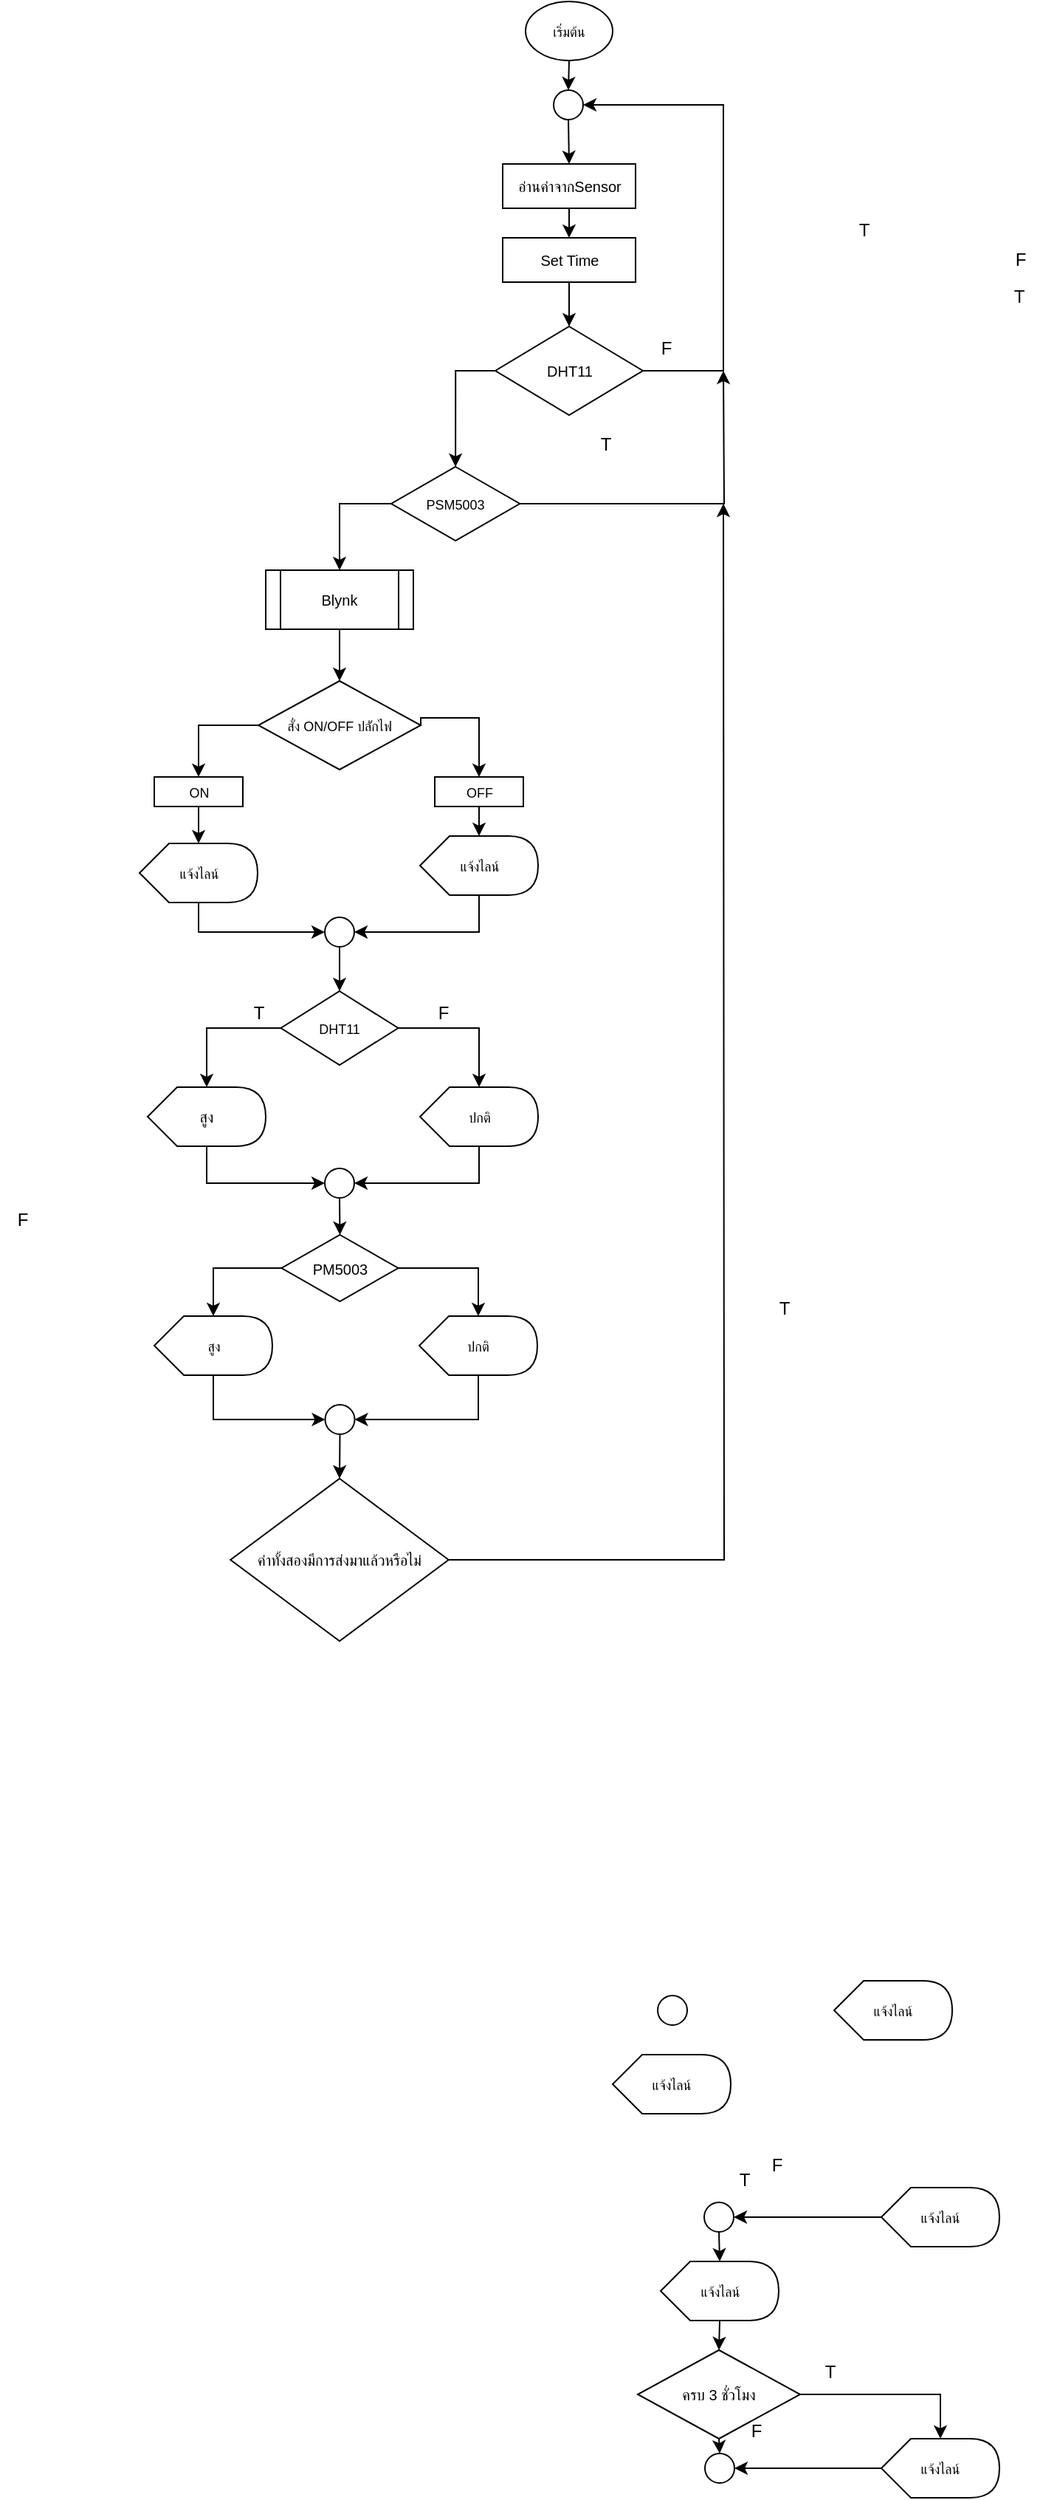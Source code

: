 <mxfile version="24.0.5" type="github">
  <diagram name="หน้า-1" id="D38iJYiWYoByJKxBrV8E">
    <mxGraphModel dx="1843" dy="746" grid="1" gridSize="10" guides="1" tooltips="1" connect="1" arrows="1" fold="1" page="1" pageScale="1" pageWidth="827" pageHeight="1169" math="0" shadow="0">
      <root>
        <mxCell id="0" />
        <mxCell id="1" parent="0" />
        <mxCell id="itMPRGRReH19wazTR6ho-6" style="edgeStyle=orthogonalEdgeStyle;rounded=0;orthogonalLoop=1;jettySize=auto;html=1;exitX=0.5;exitY=1;exitDx=0;exitDy=0;entryX=0.5;entryY=0;entryDx=0;entryDy=0;" parent="1" source="itMPRGRReH19wazTR6ho-1" target="itMPRGRReH19wazTR6ho-2" edge="1">
          <mxGeometry relative="1" as="geometry" />
        </mxCell>
        <mxCell id="itMPRGRReH19wazTR6ho-1" value="&lt;font style=&quot;font-size: 9px;&quot;&gt;เริ่มต้น&lt;/font&gt;" style="ellipse;whiteSpace=wrap;html=1;" parent="1" vertex="1">
          <mxGeometry x="406" width="59" height="40" as="geometry" />
        </mxCell>
        <mxCell id="kBjb4BSSJKRSB1lDl4Vc-3" style="edgeStyle=orthogonalEdgeStyle;rounded=0;orthogonalLoop=1;jettySize=auto;html=1;exitX=0.5;exitY=1;exitDx=0;exitDy=0;entryX=0.5;entryY=0;entryDx=0;entryDy=0;" edge="1" parent="1" source="itMPRGRReH19wazTR6ho-2" target="itMPRGRReH19wazTR6ho-10">
          <mxGeometry relative="1" as="geometry" />
        </mxCell>
        <mxCell id="itMPRGRReH19wazTR6ho-2" value="" style="ellipse;whiteSpace=wrap;html=1;aspect=fixed;" parent="1" vertex="1">
          <mxGeometry x="425" y="60" width="20" height="20" as="geometry" />
        </mxCell>
        <mxCell id="kBjb4BSSJKRSB1lDl4Vc-25" style="edgeStyle=orthogonalEdgeStyle;rounded=0;orthogonalLoop=1;jettySize=auto;html=1;exitX=0.5;exitY=1;exitDx=0;exitDy=0;entryX=0.5;entryY=0;entryDx=0;entryDy=0;" edge="1" parent="1" source="itMPRGRReH19wazTR6ho-3" target="kBjb4BSSJKRSB1lDl4Vc-22">
          <mxGeometry relative="1" as="geometry" />
        </mxCell>
        <mxCell id="itMPRGRReH19wazTR6ho-3" value="&lt;font size=&quot;1&quot;&gt;Blynk&lt;/font&gt;" style="shape=process;whiteSpace=wrap;html=1;backgroundOutline=1;" parent="1" vertex="1">
          <mxGeometry x="230" y="385" width="100" height="40" as="geometry" />
        </mxCell>
        <mxCell id="kBjb4BSSJKRSB1lDl4Vc-5" style="edgeStyle=orthogonalEdgeStyle;rounded=0;orthogonalLoop=1;jettySize=auto;html=1;exitX=0.5;exitY=1;exitDx=0;exitDy=0;entryX=0.5;entryY=0;entryDx=0;entryDy=0;" edge="1" parent="1" source="itMPRGRReH19wazTR6ho-10" target="kBjb4BSSJKRSB1lDl4Vc-4">
          <mxGeometry relative="1" as="geometry" />
        </mxCell>
        <mxCell id="itMPRGRReH19wazTR6ho-10" value="&lt;font size=&quot;1&quot;&gt;อ่านค่าจากSensor&lt;/font&gt;" style="rounded=0;whiteSpace=wrap;html=1;" parent="1" vertex="1">
          <mxGeometry x="390.5" y="110" width="90" height="30" as="geometry" />
        </mxCell>
        <mxCell id="kBjb4BSSJKRSB1lDl4Vc-118" style="edgeStyle=orthogonalEdgeStyle;rounded=0;orthogonalLoop=1;jettySize=auto;html=1;exitX=1;exitY=0.5;exitDx=0;exitDy=0;" edge="1" parent="1" source="itMPRGRReH19wazTR6ho-18">
          <mxGeometry relative="1" as="geometry">
            <mxPoint x="540" y="250" as="targetPoint" />
          </mxGeometry>
        </mxCell>
        <mxCell id="kBjb4BSSJKRSB1lDl4Vc-131" style="edgeStyle=orthogonalEdgeStyle;rounded=0;orthogonalLoop=1;jettySize=auto;html=1;exitX=0;exitY=0.5;exitDx=0;exitDy=0;entryX=0.5;entryY=0;entryDx=0;entryDy=0;" edge="1" parent="1" source="itMPRGRReH19wazTR6ho-18" target="itMPRGRReH19wazTR6ho-3">
          <mxGeometry relative="1" as="geometry" />
        </mxCell>
        <mxCell id="itMPRGRReH19wazTR6ho-18" value="&lt;font style=&quot;font-size: 9px;&quot;&gt;PSM5003&lt;/font&gt;" style="rhombus;whiteSpace=wrap;html=1;" parent="1" vertex="1">
          <mxGeometry x="315" y="315" width="87.12" height="50" as="geometry" />
        </mxCell>
        <mxCell id="kBjb4BSSJKRSB1lDl4Vc-102" style="edgeStyle=orthogonalEdgeStyle;rounded=0;orthogonalLoop=1;jettySize=auto;html=1;exitX=1;exitY=0.5;exitDx=0;exitDy=0;entryX=1;entryY=0.5;entryDx=0;entryDy=0;" edge="1" parent="1" source="itMPRGRReH19wazTR6ho-20" target="itMPRGRReH19wazTR6ho-2">
          <mxGeometry relative="1" as="geometry">
            <Array as="points">
              <mxPoint x="540" y="250" />
              <mxPoint x="540" y="70" />
            </Array>
          </mxGeometry>
        </mxCell>
        <mxCell id="kBjb4BSSJKRSB1lDl4Vc-130" style="edgeStyle=orthogonalEdgeStyle;rounded=0;orthogonalLoop=1;jettySize=auto;html=1;exitX=0;exitY=0.5;exitDx=0;exitDy=0;entryX=0.5;entryY=0;entryDx=0;entryDy=0;" edge="1" parent="1" source="itMPRGRReH19wazTR6ho-20" target="itMPRGRReH19wazTR6ho-18">
          <mxGeometry relative="1" as="geometry" />
        </mxCell>
        <mxCell id="itMPRGRReH19wazTR6ho-20" value="&lt;font size=&quot;1&quot;&gt;DHT11&lt;/font&gt;" style="rhombus;whiteSpace=wrap;html=1;" parent="1" vertex="1">
          <mxGeometry x="385.5" y="220" width="100" height="60" as="geometry" />
        </mxCell>
        <mxCell id="itMPRGRReH19wazTR6ho-49" value="T" style="text;html=1;align=center;verticalAlign=middle;resizable=0;points=[];autosize=1;strokeColor=none;fillColor=none;" parent="1" vertex="1">
          <mxGeometry x="209.5" y="670" width="30" height="30" as="geometry" />
        </mxCell>
        <mxCell id="itMPRGRReH19wazTR6ho-50" value="F" style="text;html=1;align=center;verticalAlign=middle;resizable=0;points=[];autosize=1;strokeColor=none;fillColor=none;" parent="1" vertex="1">
          <mxGeometry x="485.5" y="220" width="30" height="30" as="geometry" />
        </mxCell>
        <mxCell id="itMPRGRReH19wazTR6ho-51" value="F" style="text;html=1;align=center;verticalAlign=middle;resizable=0;points=[];autosize=1;strokeColor=none;fillColor=none;" parent="1" vertex="1">
          <mxGeometry x="335" y="670" width="30" height="30" as="geometry" />
        </mxCell>
        <mxCell id="itMPRGRReH19wazTR6ho-78" value="F" style="text;html=1;align=center;verticalAlign=middle;resizable=0;points=[];autosize=1;strokeColor=none;fillColor=none;" parent="1" vertex="1">
          <mxGeometry x="50" y="810" width="30" height="30" as="geometry" />
        </mxCell>
        <mxCell id="itMPRGRReH19wazTR6ho-81" value="T" style="text;html=1;align=center;verticalAlign=middle;resizable=0;points=[];autosize=1;strokeColor=none;fillColor=none;" parent="1" vertex="1">
          <mxGeometry x="620" y="140" width="30" height="30" as="geometry" />
        </mxCell>
        <mxCell id="kBjb4BSSJKRSB1lDl4Vc-6" style="edgeStyle=orthogonalEdgeStyle;rounded=0;orthogonalLoop=1;jettySize=auto;html=1;exitX=0.5;exitY=1;exitDx=0;exitDy=0;entryX=0.5;entryY=0;entryDx=0;entryDy=0;" edge="1" parent="1" source="kBjb4BSSJKRSB1lDl4Vc-4" target="itMPRGRReH19wazTR6ho-20">
          <mxGeometry relative="1" as="geometry" />
        </mxCell>
        <mxCell id="kBjb4BSSJKRSB1lDl4Vc-4" value="&lt;font size=&quot;1&quot;&gt;Set Time&lt;/font&gt;" style="rounded=0;whiteSpace=wrap;html=1;" vertex="1" parent="1">
          <mxGeometry x="390.5" y="160" width="90" height="30" as="geometry" />
        </mxCell>
        <mxCell id="kBjb4BSSJKRSB1lDl4Vc-113" style="edgeStyle=orthogonalEdgeStyle;rounded=0;orthogonalLoop=1;jettySize=auto;html=1;exitX=0;exitY=0;exitDx=40;exitDy=40;exitPerimeter=0;entryX=0;entryY=0.5;entryDx=0;entryDy=0;" edge="1" parent="1" source="kBjb4BSSJKRSB1lDl4Vc-8" target="kBjb4BSSJKRSB1lDl4Vc-111">
          <mxGeometry relative="1" as="geometry" />
        </mxCell>
        <mxCell id="kBjb4BSSJKRSB1lDl4Vc-8" value="&lt;font size=&quot;1&quot;&gt;สูง&lt;/font&gt;" style="shape=display;whiteSpace=wrap;html=1;" vertex="1" parent="1">
          <mxGeometry x="150" y="735" width="80" height="40" as="geometry" />
        </mxCell>
        <mxCell id="kBjb4BSSJKRSB1lDl4Vc-114" style="edgeStyle=orthogonalEdgeStyle;rounded=0;orthogonalLoop=1;jettySize=auto;html=1;exitX=0;exitY=0;exitDx=40;exitDy=40;exitPerimeter=0;entryX=1;entryY=0.5;entryDx=0;entryDy=0;" edge="1" parent="1" source="kBjb4BSSJKRSB1lDl4Vc-19" target="kBjb4BSSJKRSB1lDl4Vc-111">
          <mxGeometry relative="1" as="geometry" />
        </mxCell>
        <mxCell id="kBjb4BSSJKRSB1lDl4Vc-19" value="&lt;font style=&quot;font-size: 9px;&quot;&gt;ปกติ&lt;/font&gt;" style="shape=display;whiteSpace=wrap;html=1;" vertex="1" parent="1">
          <mxGeometry x="334.5" y="735" width="80" height="40" as="geometry" />
        </mxCell>
        <mxCell id="kBjb4BSSJKRSB1lDl4Vc-37" style="edgeStyle=orthogonalEdgeStyle;rounded=0;orthogonalLoop=1;jettySize=auto;html=1;exitX=0;exitY=0.5;exitDx=0;exitDy=0;entryX=0.5;entryY=0;entryDx=0;entryDy=0;" edge="1" parent="1" source="kBjb4BSSJKRSB1lDl4Vc-22" target="kBjb4BSSJKRSB1lDl4Vc-36">
          <mxGeometry relative="1" as="geometry" />
        </mxCell>
        <mxCell id="kBjb4BSSJKRSB1lDl4Vc-40" style="edgeStyle=orthogonalEdgeStyle;rounded=0;orthogonalLoop=1;jettySize=auto;html=1;exitX=1;exitY=0.5;exitDx=0;exitDy=0;entryX=0.5;entryY=0;entryDx=0;entryDy=0;" edge="1" parent="1" source="kBjb4BSSJKRSB1lDl4Vc-22" target="kBjb4BSSJKRSB1lDl4Vc-38">
          <mxGeometry relative="1" as="geometry">
            <Array as="points">
              <mxPoint x="374.5" y="485" />
              <mxPoint x="374.5" y="525" />
            </Array>
          </mxGeometry>
        </mxCell>
        <mxCell id="kBjb4BSSJKRSB1lDl4Vc-22" value="&lt;font style=&quot;font-size: 9px;&quot;&gt;สั่ง ON/OFF ปลัํกไฟ&lt;/font&gt;" style="rhombus;whiteSpace=wrap;html=1;" vertex="1" parent="1">
          <mxGeometry x="225" y="460" width="110" height="60" as="geometry" />
        </mxCell>
        <mxCell id="kBjb4BSSJKRSB1lDl4Vc-27" value="&lt;font size=&quot;1&quot;&gt;PM5003&lt;/font&gt;" style="rhombus;whiteSpace=wrap;html=1;" vertex="1" parent="1">
          <mxGeometry x="240.75" y="835" width="79" height="45" as="geometry" />
        </mxCell>
        <mxCell id="kBjb4BSSJKRSB1lDl4Vc-108" style="edgeStyle=orthogonalEdgeStyle;rounded=0;orthogonalLoop=1;jettySize=auto;html=1;exitX=0;exitY=0.5;exitDx=0;exitDy=0;" edge="1" parent="1" source="kBjb4BSSJKRSB1lDl4Vc-28" target="kBjb4BSSJKRSB1lDl4Vc-8">
          <mxGeometry relative="1" as="geometry" />
        </mxCell>
        <mxCell id="kBjb4BSSJKRSB1lDl4Vc-28" value="&lt;span style=&quot;font-size: 9px;&quot;&gt;DHT11&lt;/span&gt;" style="rhombus;whiteSpace=wrap;html=1;" vertex="1" parent="1">
          <mxGeometry x="240.25" y="670" width="79.5" height="50" as="geometry" />
        </mxCell>
        <mxCell id="kBjb4BSSJKRSB1lDl4Vc-29" value="T" style="text;html=1;align=center;verticalAlign=middle;resizable=0;points=[];autosize=1;strokeColor=none;fillColor=none;" vertex="1" parent="1">
          <mxGeometry x="725" y="185" width="30" height="30" as="geometry" />
        </mxCell>
        <mxCell id="kBjb4BSSJKRSB1lDl4Vc-30" value="F" style="text;html=1;align=center;verticalAlign=middle;resizable=0;points=[];autosize=1;strokeColor=none;fillColor=none;" vertex="1" parent="1">
          <mxGeometry x="725.5" y="160" width="30" height="30" as="geometry" />
        </mxCell>
        <mxCell id="kBjb4BSSJKRSB1lDl4Vc-138" style="edgeStyle=orthogonalEdgeStyle;rounded=0;orthogonalLoop=1;jettySize=auto;html=1;exitX=0;exitY=0;exitDx=40;exitDy=40;exitPerimeter=0;entryX=0;entryY=0.5;entryDx=0;entryDy=0;" edge="1" parent="1" source="kBjb4BSSJKRSB1lDl4Vc-33" target="kBjb4BSSJKRSB1lDl4Vc-52">
          <mxGeometry relative="1" as="geometry" />
        </mxCell>
        <mxCell id="kBjb4BSSJKRSB1lDl4Vc-33" value="&lt;font style=&quot;font-size: 9px;&quot;&gt;สูง&lt;/font&gt;" style="shape=display;whiteSpace=wrap;html=1;" vertex="1" parent="1">
          <mxGeometry x="154.5" y="890" width="80" height="40" as="geometry" />
        </mxCell>
        <mxCell id="kBjb4BSSJKRSB1lDl4Vc-44" style="edgeStyle=orthogonalEdgeStyle;rounded=0;orthogonalLoop=1;jettySize=auto;html=1;exitX=0.5;exitY=1;exitDx=0;exitDy=0;" edge="1" parent="1" source="kBjb4BSSJKRSB1lDl4Vc-36" target="kBjb4BSSJKRSB1lDl4Vc-41">
          <mxGeometry relative="1" as="geometry" />
        </mxCell>
        <mxCell id="kBjb4BSSJKRSB1lDl4Vc-36" value="&lt;font style=&quot;font-size: 9px;&quot;&gt;ON&lt;/font&gt;" style="rounded=0;whiteSpace=wrap;html=1;" vertex="1" parent="1">
          <mxGeometry x="154.5" y="525" width="60" height="20" as="geometry" />
        </mxCell>
        <mxCell id="kBjb4BSSJKRSB1lDl4Vc-38" value="&lt;font style=&quot;font-size: 9px;&quot;&gt;OFF&lt;/font&gt;" style="rounded=0;whiteSpace=wrap;html=1;" vertex="1" parent="1">
          <mxGeometry x="344.5" y="525" width="60" height="20" as="geometry" />
        </mxCell>
        <mxCell id="kBjb4BSSJKRSB1lDl4Vc-46" style="edgeStyle=orthogonalEdgeStyle;rounded=0;orthogonalLoop=1;jettySize=auto;html=1;exitX=0;exitY=0;exitDx=40;exitDy=40;exitPerimeter=0;entryX=0;entryY=0.5;entryDx=0;entryDy=0;" edge="1" parent="1" source="kBjb4BSSJKRSB1lDl4Vc-41" target="kBjb4BSSJKRSB1lDl4Vc-45">
          <mxGeometry relative="1" as="geometry" />
        </mxCell>
        <mxCell id="kBjb4BSSJKRSB1lDl4Vc-41" value="&lt;font style=&quot;font-size: 9px;&quot;&gt;แจ้งไลน์&lt;/font&gt;" style="shape=display;whiteSpace=wrap;html=1;" vertex="1" parent="1">
          <mxGeometry x="144.5" y="570" width="80" height="40" as="geometry" />
        </mxCell>
        <mxCell id="kBjb4BSSJKRSB1lDl4Vc-47" style="edgeStyle=orthogonalEdgeStyle;rounded=0;orthogonalLoop=1;jettySize=auto;html=1;exitX=0;exitY=0;exitDx=40;exitDy=40;exitPerimeter=0;entryX=1;entryY=0.5;entryDx=0;entryDy=0;" edge="1" parent="1" source="kBjb4BSSJKRSB1lDl4Vc-42" target="kBjb4BSSJKRSB1lDl4Vc-45">
          <mxGeometry relative="1" as="geometry" />
        </mxCell>
        <mxCell id="kBjb4BSSJKRSB1lDl4Vc-42" value="&lt;font style=&quot;font-size: 9px;&quot;&gt;แจ้งไลน์&lt;/font&gt;" style="shape=display;whiteSpace=wrap;html=1;" vertex="1" parent="1">
          <mxGeometry x="334.5" y="565" width="80" height="40" as="geometry" />
        </mxCell>
        <mxCell id="kBjb4BSSJKRSB1lDl4Vc-43" style="edgeStyle=orthogonalEdgeStyle;rounded=0;orthogonalLoop=1;jettySize=auto;html=1;exitX=0.5;exitY=1;exitDx=0;exitDy=0;entryX=0;entryY=0;entryDx=40;entryDy=0;entryPerimeter=0;" edge="1" parent="1" source="kBjb4BSSJKRSB1lDl4Vc-38" target="kBjb4BSSJKRSB1lDl4Vc-42">
          <mxGeometry relative="1" as="geometry" />
        </mxCell>
        <mxCell id="kBjb4BSSJKRSB1lDl4Vc-132" style="edgeStyle=orthogonalEdgeStyle;rounded=0;orthogonalLoop=1;jettySize=auto;html=1;exitX=0.5;exitY=1;exitDx=0;exitDy=0;entryX=0.5;entryY=0;entryDx=0;entryDy=0;" edge="1" parent="1" source="kBjb4BSSJKRSB1lDl4Vc-45" target="kBjb4BSSJKRSB1lDl4Vc-28">
          <mxGeometry relative="1" as="geometry" />
        </mxCell>
        <mxCell id="kBjb4BSSJKRSB1lDl4Vc-45" value="" style="ellipse;whiteSpace=wrap;html=1;aspect=fixed;" vertex="1" parent="1">
          <mxGeometry x="270" y="620" width="20" height="20" as="geometry" />
        </mxCell>
        <mxCell id="kBjb4BSSJKRSB1lDl4Vc-136" style="edgeStyle=orthogonalEdgeStyle;rounded=0;orthogonalLoop=1;jettySize=auto;html=1;exitX=0;exitY=0;exitDx=40;exitDy=40;exitPerimeter=0;entryX=1;entryY=0.5;entryDx=0;entryDy=0;" edge="1" parent="1" source="kBjb4BSSJKRSB1lDl4Vc-49" target="kBjb4BSSJKRSB1lDl4Vc-52">
          <mxGeometry relative="1" as="geometry" />
        </mxCell>
        <mxCell id="kBjb4BSSJKRSB1lDl4Vc-49" value="&lt;font style=&quot;font-size: 9px;&quot;&gt;ปกติ&lt;/font&gt;" style="shape=display;whiteSpace=wrap;html=1;" vertex="1" parent="1">
          <mxGeometry x="334" y="890" width="80" height="40" as="geometry" />
        </mxCell>
        <mxCell id="kBjb4BSSJKRSB1lDl4Vc-141" style="edgeStyle=orthogonalEdgeStyle;rounded=0;orthogonalLoop=1;jettySize=auto;html=1;exitX=0.5;exitY=1;exitDx=0;exitDy=0;entryX=0.5;entryY=0;entryDx=0;entryDy=0;" edge="1" parent="1" source="kBjb4BSSJKRSB1lDl4Vc-52" target="kBjb4BSSJKRSB1lDl4Vc-72">
          <mxGeometry relative="1" as="geometry" />
        </mxCell>
        <mxCell id="kBjb4BSSJKRSB1lDl4Vc-52" value="" style="ellipse;whiteSpace=wrap;html=1;aspect=fixed;" vertex="1" parent="1">
          <mxGeometry x="270.25" y="950" width="20" height="20" as="geometry" />
        </mxCell>
        <mxCell id="kBjb4BSSJKRSB1lDl4Vc-56" value="T" style="text;html=1;align=center;verticalAlign=middle;resizable=0;points=[];autosize=1;strokeColor=none;fillColor=none;" vertex="1" parent="1">
          <mxGeometry x="565.5" y="870" width="30" height="30" as="geometry" />
        </mxCell>
        <mxCell id="kBjb4BSSJKRSB1lDl4Vc-57" value="&lt;font style=&quot;font-size: 9px;&quot;&gt;แจ้งไลน์&lt;/font&gt;" style="shape=display;whiteSpace=wrap;html=1;" vertex="1" parent="1">
          <mxGeometry x="615" y="1340" width="80" height="40" as="geometry" />
        </mxCell>
        <mxCell id="kBjb4BSSJKRSB1lDl4Vc-64" value="" style="ellipse;whiteSpace=wrap;html=1;aspect=fixed;" vertex="1" parent="1">
          <mxGeometry x="495.5" y="1350" width="20" height="20" as="geometry" />
        </mxCell>
        <mxCell id="kBjb4BSSJKRSB1lDl4Vc-67" value="&lt;font style=&quot;font-size: 9px;&quot;&gt;แจ้งไลน์&lt;/font&gt;" style="shape=display;whiteSpace=wrap;html=1;" vertex="1" parent="1">
          <mxGeometry x="465" y="1390" width="80" height="40" as="geometry" />
        </mxCell>
        <mxCell id="kBjb4BSSJKRSB1lDl4Vc-69" value="F" style="text;html=1;align=center;verticalAlign=middle;resizable=0;points=[];autosize=1;strokeColor=none;fillColor=none;" vertex="1" parent="1">
          <mxGeometry x="560.5" y="1450" width="30" height="30" as="geometry" />
        </mxCell>
        <mxCell id="kBjb4BSSJKRSB1lDl4Vc-143" style="edgeStyle=orthogonalEdgeStyle;rounded=0;orthogonalLoop=1;jettySize=auto;html=1;exitX=1;exitY=0.5;exitDx=0;exitDy=0;" edge="1" parent="1" source="kBjb4BSSJKRSB1lDl4Vc-72">
          <mxGeometry relative="1" as="geometry">
            <mxPoint x="540" y="340" as="targetPoint" />
          </mxGeometry>
        </mxCell>
        <mxCell id="kBjb4BSSJKRSB1lDl4Vc-72" value="&lt;font size=&quot;1&quot;&gt;ค่าทั้งสองมีการส่งมาแล้วหรือไม่&lt;/font&gt;" style="rhombus;whiteSpace=wrap;html=1;" vertex="1" parent="1">
          <mxGeometry x="206.13" y="1000" width="147.75" height="110" as="geometry" />
        </mxCell>
        <mxCell id="kBjb4BSSJKRSB1lDl4Vc-73" value="T" style="text;html=1;align=center;verticalAlign=middle;resizable=0;points=[];autosize=1;strokeColor=none;fillColor=none;" vertex="1" parent="1">
          <mxGeometry x="539.25" y="1460" width="30" height="30" as="geometry" />
        </mxCell>
        <mxCell id="kBjb4BSSJKRSB1lDl4Vc-84" style="edgeStyle=orthogonalEdgeStyle;rounded=0;orthogonalLoop=1;jettySize=auto;html=1;exitX=0;exitY=0.5;exitDx=0;exitDy=0;exitPerimeter=0;entryX=1;entryY=0.5;entryDx=0;entryDy=0;" edge="1" parent="1" source="kBjb4BSSJKRSB1lDl4Vc-74" target="kBjb4BSSJKRSB1lDl4Vc-76">
          <mxGeometry relative="1" as="geometry" />
        </mxCell>
        <mxCell id="kBjb4BSSJKRSB1lDl4Vc-74" value="&lt;font style=&quot;font-size: 9px;&quot;&gt;แจ้งไลน์&lt;/font&gt;" style="shape=display;whiteSpace=wrap;html=1;" vertex="1" parent="1">
          <mxGeometry x="647" y="1480" width="80" height="40" as="geometry" />
        </mxCell>
        <mxCell id="kBjb4BSSJKRSB1lDl4Vc-76" value="" style="ellipse;whiteSpace=wrap;html=1;aspect=fixed;" vertex="1" parent="1">
          <mxGeometry x="527" y="1490" width="20" height="20" as="geometry" />
        </mxCell>
        <mxCell id="kBjb4BSSJKRSB1lDl4Vc-87" style="edgeStyle=orthogonalEdgeStyle;rounded=0;orthogonalLoop=1;jettySize=auto;html=1;exitX=0;exitY=0;exitDx=40;exitDy=40;exitPerimeter=0;entryX=0.5;entryY=0;entryDx=0;entryDy=0;" edge="1" parent="1" source="kBjb4BSSJKRSB1lDl4Vc-77" target="kBjb4BSSJKRSB1lDl4Vc-85">
          <mxGeometry relative="1" as="geometry" />
        </mxCell>
        <mxCell id="kBjb4BSSJKRSB1lDl4Vc-77" value="&lt;font style=&quot;font-size: 9px;&quot;&gt;แจ้งไลน์&lt;/font&gt;" style="shape=display;whiteSpace=wrap;html=1;" vertex="1" parent="1">
          <mxGeometry x="497.5" y="1530" width="80" height="40" as="geometry" />
        </mxCell>
        <mxCell id="kBjb4BSSJKRSB1lDl4Vc-78" style="edgeStyle=orthogonalEdgeStyle;rounded=0;orthogonalLoop=1;jettySize=auto;html=1;exitX=0.5;exitY=1;exitDx=0;exitDy=0;entryX=0;entryY=0;entryDx=40;entryDy=0;entryPerimeter=0;" edge="1" parent="1" source="kBjb4BSSJKRSB1lDl4Vc-76" target="kBjb4BSSJKRSB1lDl4Vc-77">
          <mxGeometry relative="1" as="geometry" />
        </mxCell>
        <mxCell id="kBjb4BSSJKRSB1lDl4Vc-88" style="edgeStyle=orthogonalEdgeStyle;rounded=0;orthogonalLoop=1;jettySize=auto;html=1;exitX=0.5;exitY=1;exitDx=0;exitDy=0;entryX=0.5;entryY=0;entryDx=0;entryDy=0;" edge="1" parent="1" source="kBjb4BSSJKRSB1lDl4Vc-85" target="kBjb4BSSJKRSB1lDl4Vc-86">
          <mxGeometry relative="1" as="geometry" />
        </mxCell>
        <mxCell id="kBjb4BSSJKRSB1lDl4Vc-85" value="&lt;font size=&quot;1&quot;&gt;ครบ 3 ชั่วโมง&lt;/font&gt;" style="rhombus;whiteSpace=wrap;html=1;" vertex="1" parent="1">
          <mxGeometry x="482" y="1590" width="110" height="60" as="geometry" />
        </mxCell>
        <mxCell id="kBjb4BSSJKRSB1lDl4Vc-86" value="" style="ellipse;whiteSpace=wrap;html=1;aspect=fixed;" vertex="1" parent="1">
          <mxGeometry x="527.5" y="1660" width="20" height="20" as="geometry" />
        </mxCell>
        <mxCell id="kBjb4BSSJKRSB1lDl4Vc-91" style="edgeStyle=orthogonalEdgeStyle;rounded=0;orthogonalLoop=1;jettySize=auto;html=1;exitX=0;exitY=0.5;exitDx=0;exitDy=0;exitPerimeter=0;entryX=1;entryY=0.5;entryDx=0;entryDy=0;" edge="1" parent="1" source="kBjb4BSSJKRSB1lDl4Vc-89" target="kBjb4BSSJKRSB1lDl4Vc-86">
          <mxGeometry relative="1" as="geometry" />
        </mxCell>
        <mxCell id="kBjb4BSSJKRSB1lDl4Vc-89" value="&lt;font style=&quot;font-size: 9px;&quot;&gt;แจ้งไลน์&lt;/font&gt;" style="shape=display;whiteSpace=wrap;html=1;" vertex="1" parent="1">
          <mxGeometry x="647" y="1650" width="80" height="40" as="geometry" />
        </mxCell>
        <mxCell id="kBjb4BSSJKRSB1lDl4Vc-90" style="edgeStyle=orthogonalEdgeStyle;rounded=0;orthogonalLoop=1;jettySize=auto;html=1;exitX=1;exitY=0.5;exitDx=0;exitDy=0;entryX=0;entryY=0;entryDx=40;entryDy=0;entryPerimeter=0;" edge="1" parent="1" source="kBjb4BSSJKRSB1lDl4Vc-85" target="kBjb4BSSJKRSB1lDl4Vc-89">
          <mxGeometry relative="1" as="geometry" />
        </mxCell>
        <mxCell id="kBjb4BSSJKRSB1lDl4Vc-95" value="T" style="text;html=1;align=center;verticalAlign=middle;resizable=0;points=[];autosize=1;strokeColor=none;fillColor=none;" vertex="1" parent="1">
          <mxGeometry x="597" y="1590" width="30" height="30" as="geometry" />
        </mxCell>
        <mxCell id="kBjb4BSSJKRSB1lDl4Vc-96" value="F" style="text;html=1;align=center;verticalAlign=middle;resizable=0;points=[];autosize=1;strokeColor=none;fillColor=none;" vertex="1" parent="1">
          <mxGeometry x="547" y="1630" width="30" height="30" as="geometry" />
        </mxCell>
        <mxCell id="kBjb4BSSJKRSB1lDl4Vc-110" style="edgeStyle=orthogonalEdgeStyle;rounded=0;orthogonalLoop=1;jettySize=auto;html=1;exitX=1;exitY=0.5;exitDx=0;exitDy=0;entryX=0;entryY=0;entryDx=40;entryDy=0;entryPerimeter=0;" edge="1" parent="1" source="kBjb4BSSJKRSB1lDl4Vc-28" target="kBjb4BSSJKRSB1lDl4Vc-19">
          <mxGeometry relative="1" as="geometry" />
        </mxCell>
        <mxCell id="kBjb4BSSJKRSB1lDl4Vc-135" style="edgeStyle=orthogonalEdgeStyle;rounded=0;orthogonalLoop=1;jettySize=auto;html=1;exitX=0.5;exitY=1;exitDx=0;exitDy=0;entryX=0.5;entryY=0;entryDx=0;entryDy=0;" edge="1" parent="1" source="kBjb4BSSJKRSB1lDl4Vc-111" target="kBjb4BSSJKRSB1lDl4Vc-27">
          <mxGeometry relative="1" as="geometry" />
        </mxCell>
        <mxCell id="kBjb4BSSJKRSB1lDl4Vc-111" value="" style="ellipse;whiteSpace=wrap;html=1;aspect=fixed;" vertex="1" parent="1">
          <mxGeometry x="270" y="790" width="20" height="20" as="geometry" />
        </mxCell>
        <mxCell id="kBjb4BSSJKRSB1lDl4Vc-128" value="T" style="text;html=1;align=center;verticalAlign=middle;resizable=0;points=[];autosize=1;strokeColor=none;fillColor=none;" vertex="1" parent="1">
          <mxGeometry x="445" y="285" width="30" height="30" as="geometry" />
        </mxCell>
        <mxCell id="kBjb4BSSJKRSB1lDl4Vc-137" style="edgeStyle=orthogonalEdgeStyle;rounded=0;orthogonalLoop=1;jettySize=auto;html=1;exitX=1;exitY=0.5;exitDx=0;exitDy=0;entryX=0;entryY=0;entryDx=40;entryDy=0;entryPerimeter=0;" edge="1" parent="1" source="kBjb4BSSJKRSB1lDl4Vc-27" target="kBjb4BSSJKRSB1lDl4Vc-49">
          <mxGeometry relative="1" as="geometry" />
        </mxCell>
        <mxCell id="kBjb4BSSJKRSB1lDl4Vc-140" style="edgeStyle=orthogonalEdgeStyle;rounded=0;orthogonalLoop=1;jettySize=auto;html=1;exitX=0;exitY=0.5;exitDx=0;exitDy=0;entryX=0;entryY=0;entryDx=40;entryDy=0;entryPerimeter=0;" edge="1" parent="1" source="kBjb4BSSJKRSB1lDl4Vc-27" target="kBjb4BSSJKRSB1lDl4Vc-33">
          <mxGeometry relative="1" as="geometry" />
        </mxCell>
      </root>
    </mxGraphModel>
  </diagram>
</mxfile>

